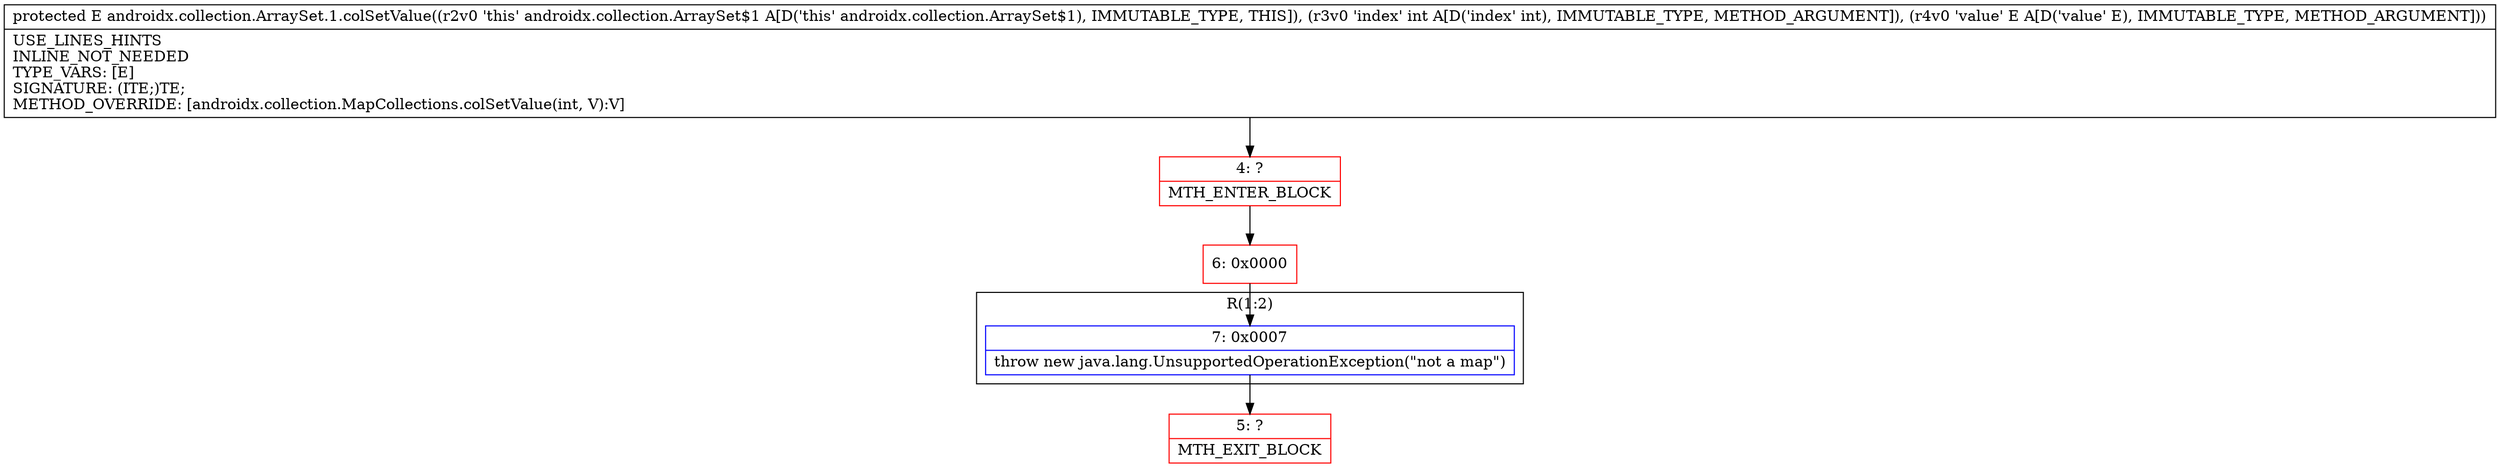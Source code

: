 digraph "CFG forandroidx.collection.ArraySet.1.colSetValue(ILjava\/lang\/Object;)Ljava\/lang\/Object;" {
subgraph cluster_Region_1234806895 {
label = "R(1:2)";
node [shape=record,color=blue];
Node_7 [shape=record,label="{7\:\ 0x0007|throw new java.lang.UnsupportedOperationException(\"not a map\")\l}"];
}
Node_4 [shape=record,color=red,label="{4\:\ ?|MTH_ENTER_BLOCK\l}"];
Node_6 [shape=record,color=red,label="{6\:\ 0x0000}"];
Node_5 [shape=record,color=red,label="{5\:\ ?|MTH_EXIT_BLOCK\l}"];
MethodNode[shape=record,label="{protected E androidx.collection.ArraySet.1.colSetValue((r2v0 'this' androidx.collection.ArraySet$1 A[D('this' androidx.collection.ArraySet$1), IMMUTABLE_TYPE, THIS]), (r3v0 'index' int A[D('index' int), IMMUTABLE_TYPE, METHOD_ARGUMENT]), (r4v0 'value' E A[D('value' E), IMMUTABLE_TYPE, METHOD_ARGUMENT]))  | USE_LINES_HINTS\lINLINE_NOT_NEEDED\lTYPE_VARS: [E]\lSIGNATURE: (ITE;)TE;\lMETHOD_OVERRIDE: [androidx.collection.MapCollections.colSetValue(int, V):V]\l}"];
MethodNode -> Node_4;Node_7 -> Node_5;
Node_4 -> Node_6;
Node_6 -> Node_7;
}

